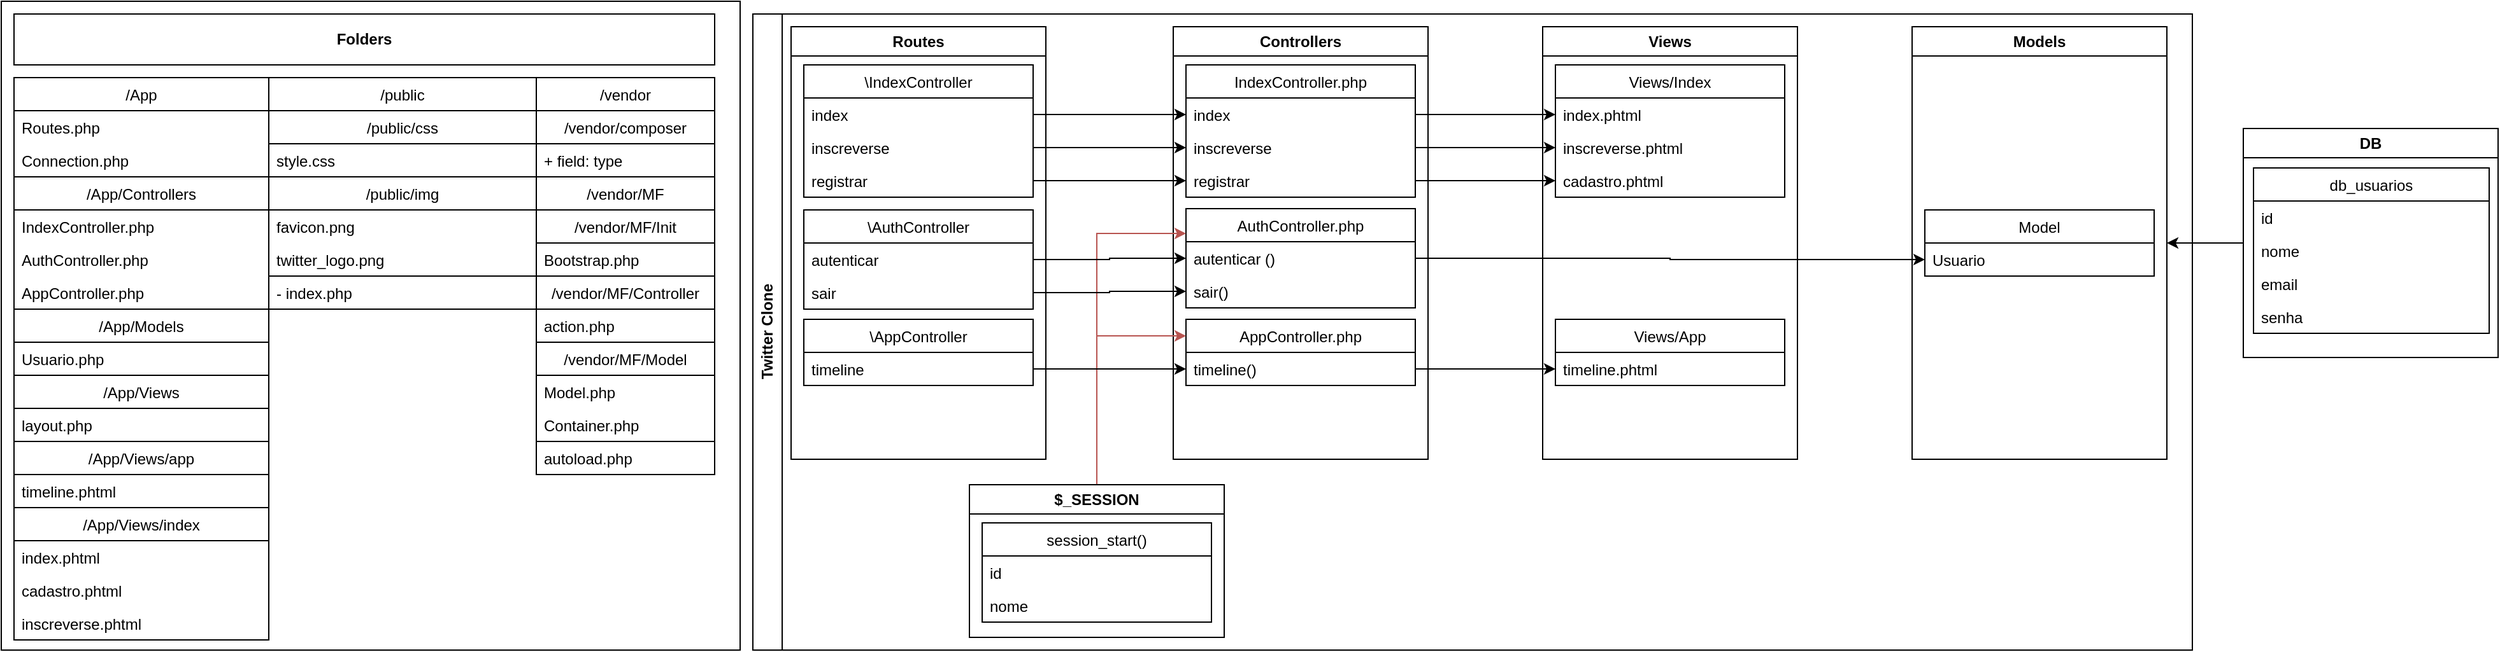 <mxfile version="20.5.3" type="github"><diagram id="r2_OUv4jXfbXvGjK-9VX" name="Página-1"><mxGraphModel dx="2249" dy="694" grid="1" gridSize="10" guides="1" tooltips="1" connect="1" arrows="1" fold="1" page="1" pageScale="1" pageWidth="827" pageHeight="1169" math="0" shadow="0"><root><mxCell id="0"/><mxCell id="1" parent="0"/><mxCell id="SxIXx3oQfH2BCluWrdtz-35" value="Twitter Clone" style="swimlane;horizontal=0;whiteSpace=wrap;html=1;startSize=23;" vertex="1" parent="1"><mxGeometry x="-170" y="110" width="1130" height="500" as="geometry"><mxRectangle x="-170" y="110" width="40" height="60" as="alternateBounds"/></mxGeometry></mxCell><mxCell id="SxIXx3oQfH2BCluWrdtz-36" value="Routes" style="swimlane;whiteSpace=wrap;html=1;" vertex="1" parent="SxIXx3oQfH2BCluWrdtz-35"><mxGeometry x="30" y="10" width="200" height="340" as="geometry"/></mxCell><mxCell id="SxIXx3oQfH2BCluWrdtz-47" value="\IndexController" style="swimlane;fontStyle=0;childLayout=stackLayout;horizontal=1;startSize=26;fillColor=none;horizontalStack=0;resizeParent=1;resizeParentMax=0;resizeLast=0;collapsible=1;marginBottom=0;" vertex="1" parent="SxIXx3oQfH2BCluWrdtz-36"><mxGeometry x="10" y="30" width="180" height="104" as="geometry"/></mxCell><mxCell id="SxIXx3oQfH2BCluWrdtz-48" value="index" style="text;strokeColor=none;fillColor=none;align=left;verticalAlign=top;spacingLeft=4;spacingRight=4;overflow=hidden;rotatable=0;points=[[0,0.5],[1,0.5]];portConstraint=eastwest;" vertex="1" parent="SxIXx3oQfH2BCluWrdtz-47"><mxGeometry y="26" width="180" height="26" as="geometry"/></mxCell><mxCell id="SxIXx3oQfH2BCluWrdtz-49" value="inscreverse" style="text;strokeColor=none;fillColor=none;align=left;verticalAlign=top;spacingLeft=4;spacingRight=4;overflow=hidden;rotatable=0;points=[[0,0.5],[1,0.5]];portConstraint=eastwest;" vertex="1" parent="SxIXx3oQfH2BCluWrdtz-47"><mxGeometry y="52" width="180" height="26" as="geometry"/></mxCell><mxCell id="SxIXx3oQfH2BCluWrdtz-50" value="registrar" style="text;strokeColor=none;fillColor=none;align=left;verticalAlign=top;spacingLeft=4;spacingRight=4;overflow=hidden;rotatable=0;points=[[0,0.5],[1,0.5]];portConstraint=eastwest;" vertex="1" parent="SxIXx3oQfH2BCluWrdtz-47"><mxGeometry y="78" width="180" height="26" as="geometry"/></mxCell><mxCell id="SxIXx3oQfH2BCluWrdtz-51" value="\AuthController" style="swimlane;fontStyle=0;childLayout=stackLayout;horizontal=1;startSize=26;fillColor=none;horizontalStack=0;resizeParent=1;resizeParentMax=0;resizeLast=0;collapsible=1;marginBottom=0;" vertex="1" parent="SxIXx3oQfH2BCluWrdtz-36"><mxGeometry x="10" y="144" width="180" height="78" as="geometry"/></mxCell><mxCell id="SxIXx3oQfH2BCluWrdtz-52" value="autenticar" style="text;strokeColor=none;fillColor=none;align=left;verticalAlign=top;spacingLeft=4;spacingRight=4;overflow=hidden;rotatable=0;points=[[0,0.5],[1,0.5]];portConstraint=eastwest;" vertex="1" parent="SxIXx3oQfH2BCluWrdtz-51"><mxGeometry y="26" width="180" height="26" as="geometry"/></mxCell><mxCell id="SxIXx3oQfH2BCluWrdtz-53" value="sair" style="text;strokeColor=none;fillColor=none;align=left;verticalAlign=top;spacingLeft=4;spacingRight=4;overflow=hidden;rotatable=0;points=[[0,0.5],[1,0.5]];portConstraint=eastwest;" vertex="1" parent="SxIXx3oQfH2BCluWrdtz-51"><mxGeometry y="52" width="180" height="26" as="geometry"/></mxCell><mxCell id="SxIXx3oQfH2BCluWrdtz-54" value="\AppController" style="swimlane;fontStyle=0;childLayout=stackLayout;horizontal=1;startSize=26;fillColor=none;horizontalStack=0;resizeParent=1;resizeParentMax=0;resizeLast=0;collapsible=1;marginBottom=0;" vertex="1" parent="SxIXx3oQfH2BCluWrdtz-36"><mxGeometry x="10" y="230" width="180" height="52" as="geometry"/></mxCell><mxCell id="SxIXx3oQfH2BCluWrdtz-55" value="timeline" style="text;strokeColor=none;fillColor=none;align=left;verticalAlign=top;spacingLeft=4;spacingRight=4;overflow=hidden;rotatable=0;points=[[0,0.5],[1,0.5]];portConstraint=eastwest;" vertex="1" parent="SxIXx3oQfH2BCluWrdtz-54"><mxGeometry y="26" width="180" height="26" as="geometry"/></mxCell><mxCell id="SxIXx3oQfH2BCluWrdtz-32" value="Controllers" style="swimlane;whiteSpace=wrap;html=1;" vertex="1" parent="SxIXx3oQfH2BCluWrdtz-35"><mxGeometry x="330" y="10" width="200" height="340" as="geometry"><mxRectangle x="240" y="10" width="100" height="30" as="alternateBounds"/></mxGeometry></mxCell><mxCell id="SxIXx3oQfH2BCluWrdtz-16" value="IndexController.php" style="swimlane;fontStyle=0;childLayout=stackLayout;horizontal=1;startSize=26;fillColor=none;horizontalStack=0;resizeParent=1;resizeParentMax=0;resizeLast=0;collapsible=1;marginBottom=0;" vertex="1" parent="SxIXx3oQfH2BCluWrdtz-32"><mxGeometry x="10" y="30" width="180" height="104" as="geometry"/></mxCell><mxCell id="SxIXx3oQfH2BCluWrdtz-17" value="index" style="text;strokeColor=none;fillColor=none;align=left;verticalAlign=top;spacingLeft=4;spacingRight=4;overflow=hidden;rotatable=0;points=[[0,0.5],[1,0.5]];portConstraint=eastwest;" vertex="1" parent="SxIXx3oQfH2BCluWrdtz-16"><mxGeometry y="26" width="180" height="26" as="geometry"/></mxCell><mxCell id="SxIXx3oQfH2BCluWrdtz-18" value="inscreverse" style="text;strokeColor=none;fillColor=none;align=left;verticalAlign=top;spacingLeft=4;spacingRight=4;overflow=hidden;rotatable=0;points=[[0,0.5],[1,0.5]];portConstraint=eastwest;" vertex="1" parent="SxIXx3oQfH2BCluWrdtz-16"><mxGeometry y="52" width="180" height="26" as="geometry"/></mxCell><mxCell id="SxIXx3oQfH2BCluWrdtz-19" value="registrar" style="text;strokeColor=none;fillColor=none;align=left;verticalAlign=top;spacingLeft=4;spacingRight=4;overflow=hidden;rotatable=0;points=[[0,0.5],[1,0.5]];portConstraint=eastwest;" vertex="1" parent="SxIXx3oQfH2BCluWrdtz-16"><mxGeometry y="78" width="180" height="26" as="geometry"/></mxCell><mxCell id="SxIXx3oQfH2BCluWrdtz-20" value="AuthController.php" style="swimlane;fontStyle=0;childLayout=stackLayout;horizontal=1;startSize=26;fillColor=none;horizontalStack=0;resizeParent=1;resizeParentMax=0;resizeLast=0;collapsible=1;marginBottom=0;" vertex="1" parent="SxIXx3oQfH2BCluWrdtz-32"><mxGeometry x="10" y="143" width="180" height="78" as="geometry"/></mxCell><mxCell id="SxIXx3oQfH2BCluWrdtz-21" value="autenticar ()" style="text;strokeColor=none;fillColor=none;align=left;verticalAlign=top;spacingLeft=4;spacingRight=4;overflow=hidden;rotatable=0;points=[[0,0.5],[1,0.5]];portConstraint=eastwest;" vertex="1" parent="SxIXx3oQfH2BCluWrdtz-20"><mxGeometry y="26" width="180" height="26" as="geometry"/></mxCell><mxCell id="SxIXx3oQfH2BCluWrdtz-22" value="sair()" style="text;strokeColor=none;fillColor=none;align=left;verticalAlign=top;spacingLeft=4;spacingRight=4;overflow=hidden;rotatable=0;points=[[0,0.5],[1,0.5]];portConstraint=eastwest;" vertex="1" parent="SxIXx3oQfH2BCluWrdtz-20"><mxGeometry y="52" width="180" height="26" as="geometry"/></mxCell><mxCell id="SxIXx3oQfH2BCluWrdtz-24" value="AppController.php" style="swimlane;fontStyle=0;childLayout=stackLayout;horizontal=1;startSize=26;fillColor=none;horizontalStack=0;resizeParent=1;resizeParentMax=0;resizeLast=0;collapsible=1;marginBottom=0;" vertex="1" parent="SxIXx3oQfH2BCluWrdtz-32"><mxGeometry x="10" y="230" width="180" height="52" as="geometry"/></mxCell><mxCell id="SxIXx3oQfH2BCluWrdtz-25" value="timeline()" style="text;strokeColor=none;fillColor=none;align=left;verticalAlign=top;spacingLeft=4;spacingRight=4;overflow=hidden;rotatable=0;points=[[0,0.5],[1,0.5]];portConstraint=eastwest;" vertex="1" parent="SxIXx3oQfH2BCluWrdtz-24"><mxGeometry y="26" width="180" height="26" as="geometry"/></mxCell><mxCell id="SxIXx3oQfH2BCluWrdtz-34" value="Views" style="swimlane;whiteSpace=wrap;html=1;" vertex="1" parent="SxIXx3oQfH2BCluWrdtz-35"><mxGeometry x="620" y="10" width="200" height="340" as="geometry"><mxRectangle x="450" y="10" width="70" height="30" as="alternateBounds"/></mxGeometry></mxCell><mxCell id="SxIXx3oQfH2BCluWrdtz-41" value="Views/App" style="swimlane;fontStyle=0;childLayout=stackLayout;horizontal=1;startSize=26;fillColor=none;horizontalStack=0;resizeParent=1;resizeParentMax=0;resizeLast=0;collapsible=1;marginBottom=0;" vertex="1" parent="SxIXx3oQfH2BCluWrdtz-34"><mxGeometry x="10" y="230" width="180" height="52" as="geometry"/></mxCell><mxCell id="SxIXx3oQfH2BCluWrdtz-42" value="timeline.phtml" style="text;strokeColor=none;fillColor=none;align=left;verticalAlign=top;spacingLeft=4;spacingRight=4;overflow=hidden;rotatable=0;points=[[0,0.5],[1,0.5]];portConstraint=eastwest;" vertex="1" parent="SxIXx3oQfH2BCluWrdtz-41"><mxGeometry y="26" width="180" height="26" as="geometry"/></mxCell><mxCell id="SxIXx3oQfH2BCluWrdtz-37" value="Views/Index" style="swimlane;fontStyle=0;childLayout=stackLayout;horizontal=1;startSize=26;fillColor=none;horizontalStack=0;resizeParent=1;resizeParentMax=0;resizeLast=0;collapsible=1;marginBottom=0;" vertex="1" parent="SxIXx3oQfH2BCluWrdtz-34"><mxGeometry x="10" y="30" width="180" height="104" as="geometry"/></mxCell><mxCell id="SxIXx3oQfH2BCluWrdtz-38" value="index.phtml" style="text;strokeColor=none;fillColor=none;align=left;verticalAlign=top;spacingLeft=4;spacingRight=4;overflow=hidden;rotatable=0;points=[[0,0.5],[1,0.5]];portConstraint=eastwest;" vertex="1" parent="SxIXx3oQfH2BCluWrdtz-37"><mxGeometry y="26" width="180" height="26" as="geometry"/></mxCell><mxCell id="SxIXx3oQfH2BCluWrdtz-39" value="inscreverse.phtml" style="text;strokeColor=none;fillColor=none;align=left;verticalAlign=top;spacingLeft=4;spacingRight=4;overflow=hidden;rotatable=0;points=[[0,0.5],[1,0.5]];portConstraint=eastwest;" vertex="1" parent="SxIXx3oQfH2BCluWrdtz-37"><mxGeometry y="52" width="180" height="26" as="geometry"/></mxCell><mxCell id="SxIXx3oQfH2BCluWrdtz-40" value="cadastro.phtml" style="text;strokeColor=none;fillColor=none;align=left;verticalAlign=top;spacingLeft=4;spacingRight=4;overflow=hidden;rotatable=0;points=[[0,0.5],[1,0.5]];portConstraint=eastwest;" vertex="1" parent="SxIXx3oQfH2BCluWrdtz-37"><mxGeometry y="78" width="180" height="26" as="geometry"/></mxCell><mxCell id="SxIXx3oQfH2BCluWrdtz-33" value="Models" style="swimlane;whiteSpace=wrap;html=1;" vertex="1" parent="SxIXx3oQfH2BCluWrdtz-35"><mxGeometry x="910" y="10" width="200" height="340" as="geometry"><mxRectangle x="660" y="10" width="80" height="30" as="alternateBounds"/></mxGeometry></mxCell><mxCell id="SxIXx3oQfH2BCluWrdtz-45" value="Model" style="swimlane;fontStyle=0;childLayout=stackLayout;horizontal=1;startSize=26;fillColor=none;horizontalStack=0;resizeParent=1;resizeParentMax=0;resizeLast=0;collapsible=1;marginBottom=0;" vertex="1" parent="SxIXx3oQfH2BCluWrdtz-33"><mxGeometry x="10" y="144" width="180" height="52" as="geometry"/></mxCell><mxCell id="SxIXx3oQfH2BCluWrdtz-46" value="Usuario" style="text;strokeColor=none;fillColor=none;align=left;verticalAlign=top;spacingLeft=4;spacingRight=4;overflow=hidden;rotatable=0;points=[[0,0.5],[1,0.5]];portConstraint=eastwest;" vertex="1" parent="SxIXx3oQfH2BCluWrdtz-45"><mxGeometry y="26" width="180" height="26" as="geometry"/></mxCell><mxCell id="SxIXx3oQfH2BCluWrdtz-132" style="edgeStyle=orthogonalEdgeStyle;rounded=0;orthogonalLoop=1;jettySize=auto;html=1;entryX=0;entryY=0.25;entryDx=0;entryDy=0;fillColor=#f8cecc;strokeColor=#b85450;" edge="1" parent="SxIXx3oQfH2BCluWrdtz-35" source="SxIXx3oQfH2BCluWrdtz-88" target="SxIXx3oQfH2BCluWrdtz-20"><mxGeometry relative="1" as="geometry"/></mxCell><mxCell id="SxIXx3oQfH2BCluWrdtz-133" style="edgeStyle=orthogonalEdgeStyle;rounded=0;orthogonalLoop=1;jettySize=auto;html=1;entryX=0;entryY=0.25;entryDx=0;entryDy=0;fillColor=#f8cecc;strokeColor=#b85450;" edge="1" parent="SxIXx3oQfH2BCluWrdtz-35" source="SxIXx3oQfH2BCluWrdtz-88" target="SxIXx3oQfH2BCluWrdtz-24"><mxGeometry relative="1" as="geometry"/></mxCell><mxCell id="SxIXx3oQfH2BCluWrdtz-88" value="$_SESSION" style="swimlane;whiteSpace=wrap;html=1;" vertex="1" parent="SxIXx3oQfH2BCluWrdtz-35"><mxGeometry x="170" y="370" width="200" height="120" as="geometry"/></mxCell><mxCell id="SxIXx3oQfH2BCluWrdtz-89" value="session_start()" style="swimlane;fontStyle=0;childLayout=stackLayout;horizontal=1;startSize=26;fillColor=none;horizontalStack=0;resizeParent=1;resizeParentMax=0;resizeLast=0;collapsible=1;marginBottom=0;" vertex="1" parent="SxIXx3oQfH2BCluWrdtz-88"><mxGeometry x="10" y="30" width="180" height="78" as="geometry"/></mxCell><mxCell id="SxIXx3oQfH2BCluWrdtz-90" value="id" style="text;strokeColor=none;fillColor=none;align=left;verticalAlign=top;spacingLeft=4;spacingRight=4;overflow=hidden;rotatable=0;points=[[0,0.5],[1,0.5]];portConstraint=eastwest;" vertex="1" parent="SxIXx3oQfH2BCluWrdtz-89"><mxGeometry y="26" width="180" height="26" as="geometry"/></mxCell><mxCell id="SxIXx3oQfH2BCluWrdtz-91" value="nome" style="text;strokeColor=none;fillColor=none;align=left;verticalAlign=top;spacingLeft=4;spacingRight=4;overflow=hidden;rotatable=0;points=[[0,0.5],[1,0.5]];portConstraint=eastwest;" vertex="1" parent="SxIXx3oQfH2BCluWrdtz-89"><mxGeometry y="52" width="180" height="26" as="geometry"/></mxCell><mxCell id="SxIXx3oQfH2BCluWrdtz-97" style="edgeStyle=orthogonalEdgeStyle;rounded=0;orthogonalLoop=1;jettySize=auto;html=1;exitX=1;exitY=0.5;exitDx=0;exitDy=0;" edge="1" parent="SxIXx3oQfH2BCluWrdtz-35" source="SxIXx3oQfH2BCluWrdtz-48" target="SxIXx3oQfH2BCluWrdtz-17"><mxGeometry relative="1" as="geometry"/></mxCell><mxCell id="SxIXx3oQfH2BCluWrdtz-100" style="edgeStyle=orthogonalEdgeStyle;rounded=0;orthogonalLoop=1;jettySize=auto;html=1;" edge="1" parent="SxIXx3oQfH2BCluWrdtz-35" source="SxIXx3oQfH2BCluWrdtz-17" target="SxIXx3oQfH2BCluWrdtz-38"><mxGeometry relative="1" as="geometry"/></mxCell><mxCell id="SxIXx3oQfH2BCluWrdtz-101" style="edgeStyle=orthogonalEdgeStyle;rounded=0;orthogonalLoop=1;jettySize=auto;html=1;" edge="1" parent="SxIXx3oQfH2BCluWrdtz-35" source="SxIXx3oQfH2BCluWrdtz-49" target="SxIXx3oQfH2BCluWrdtz-18"><mxGeometry relative="1" as="geometry"/></mxCell><mxCell id="SxIXx3oQfH2BCluWrdtz-102" style="edgeStyle=orthogonalEdgeStyle;rounded=0;orthogonalLoop=1;jettySize=auto;html=1;" edge="1" parent="SxIXx3oQfH2BCluWrdtz-35" source="SxIXx3oQfH2BCluWrdtz-18" target="SxIXx3oQfH2BCluWrdtz-39"><mxGeometry relative="1" as="geometry"/></mxCell><mxCell id="SxIXx3oQfH2BCluWrdtz-103" style="edgeStyle=orthogonalEdgeStyle;rounded=0;orthogonalLoop=1;jettySize=auto;html=1;entryX=0;entryY=0.5;entryDx=0;entryDy=0;" edge="1" parent="SxIXx3oQfH2BCluWrdtz-35" source="SxIXx3oQfH2BCluWrdtz-50" target="SxIXx3oQfH2BCluWrdtz-19"><mxGeometry relative="1" as="geometry"/></mxCell><mxCell id="SxIXx3oQfH2BCluWrdtz-104" style="edgeStyle=orthogonalEdgeStyle;rounded=0;orthogonalLoop=1;jettySize=auto;html=1;" edge="1" parent="SxIXx3oQfH2BCluWrdtz-35" source="SxIXx3oQfH2BCluWrdtz-19" target="SxIXx3oQfH2BCluWrdtz-40"><mxGeometry relative="1" as="geometry"/></mxCell><mxCell id="SxIXx3oQfH2BCluWrdtz-105" style="edgeStyle=orthogonalEdgeStyle;rounded=0;orthogonalLoop=1;jettySize=auto;html=1;entryX=0;entryY=0.5;entryDx=0;entryDy=0;" edge="1" parent="SxIXx3oQfH2BCluWrdtz-35" source="SxIXx3oQfH2BCluWrdtz-52" target="SxIXx3oQfH2BCluWrdtz-21"><mxGeometry relative="1" as="geometry"/></mxCell><mxCell id="SxIXx3oQfH2BCluWrdtz-106" style="edgeStyle=orthogonalEdgeStyle;rounded=0;orthogonalLoop=1;jettySize=auto;html=1;entryX=0;entryY=0.5;entryDx=0;entryDy=0;" edge="1" parent="SxIXx3oQfH2BCluWrdtz-35" source="SxIXx3oQfH2BCluWrdtz-53" target="SxIXx3oQfH2BCluWrdtz-22"><mxGeometry relative="1" as="geometry"/></mxCell><mxCell id="SxIXx3oQfH2BCluWrdtz-107" style="edgeStyle=orthogonalEdgeStyle;rounded=0;orthogonalLoop=1;jettySize=auto;html=1;entryX=0;entryY=0.5;entryDx=0;entryDy=0;" edge="1" parent="SxIXx3oQfH2BCluWrdtz-35" source="SxIXx3oQfH2BCluWrdtz-55" target="SxIXx3oQfH2BCluWrdtz-25"><mxGeometry relative="1" as="geometry"/></mxCell><mxCell id="SxIXx3oQfH2BCluWrdtz-108" style="edgeStyle=orthogonalEdgeStyle;rounded=0;orthogonalLoop=1;jettySize=auto;html=1;" edge="1" parent="SxIXx3oQfH2BCluWrdtz-35" source="SxIXx3oQfH2BCluWrdtz-21" target="SxIXx3oQfH2BCluWrdtz-46"><mxGeometry relative="1" as="geometry"/></mxCell><mxCell id="SxIXx3oQfH2BCluWrdtz-109" style="edgeStyle=orthogonalEdgeStyle;rounded=0;orthogonalLoop=1;jettySize=auto;html=1;" edge="1" parent="SxIXx3oQfH2BCluWrdtz-35" source="SxIXx3oQfH2BCluWrdtz-25" target="SxIXx3oQfH2BCluWrdtz-42"><mxGeometry relative="1" as="geometry"/></mxCell><mxCell id="SxIXx3oQfH2BCluWrdtz-92" value="DB" style="swimlane;whiteSpace=wrap;html=1;" vertex="1" parent="1"><mxGeometry x="1000" y="200" width="200" height="180" as="geometry"/></mxCell><mxCell id="SxIXx3oQfH2BCluWrdtz-111" value="db_usuarios" style="swimlane;fontStyle=0;childLayout=stackLayout;horizontal=1;startSize=26;fillColor=none;horizontalStack=0;resizeParent=1;resizeParentMax=0;resizeLast=0;collapsible=1;marginBottom=0;" vertex="1" parent="SxIXx3oQfH2BCluWrdtz-92"><mxGeometry x="8" y="31" width="185" height="130" as="geometry"/></mxCell><mxCell id="SxIXx3oQfH2BCluWrdtz-112" value="id" style="text;strokeColor=none;fillColor=none;align=left;verticalAlign=top;spacingLeft=4;spacingRight=4;overflow=hidden;rotatable=0;points=[[0,0.5],[1,0.5]];portConstraint=eastwest;" vertex="1" parent="SxIXx3oQfH2BCluWrdtz-111"><mxGeometry y="26" width="185" height="26" as="geometry"/></mxCell><mxCell id="SxIXx3oQfH2BCluWrdtz-113" value="nome" style="text;strokeColor=none;fillColor=none;align=left;verticalAlign=top;spacingLeft=4;spacingRight=4;overflow=hidden;rotatable=0;points=[[0,0.5],[1,0.5]];portConstraint=eastwest;" vertex="1" parent="SxIXx3oQfH2BCluWrdtz-111"><mxGeometry y="52" width="185" height="26" as="geometry"/></mxCell><mxCell id="SxIXx3oQfH2BCluWrdtz-114" value="email" style="text;strokeColor=none;fillColor=none;align=left;verticalAlign=top;spacingLeft=4;spacingRight=4;overflow=hidden;rotatable=0;points=[[0,0.5],[1,0.5]];portConstraint=eastwest;" vertex="1" parent="SxIXx3oQfH2BCluWrdtz-111"><mxGeometry y="78" width="185" height="26" as="geometry"/></mxCell><mxCell id="SxIXx3oQfH2BCluWrdtz-115" value="senha" style="text;strokeColor=none;fillColor=none;align=left;verticalAlign=top;spacingLeft=4;spacingRight=4;overflow=hidden;rotatable=0;points=[[0,0.5],[1,0.5]];portConstraint=eastwest;" vertex="1" parent="SxIXx3oQfH2BCluWrdtz-111"><mxGeometry y="104" width="185" height="26" as="geometry"/></mxCell><mxCell id="SxIXx3oQfH2BCluWrdtz-131" style="edgeStyle=orthogonalEdgeStyle;rounded=0;orthogonalLoop=1;jettySize=auto;html=1;entryX=1;entryY=0.5;entryDx=0;entryDy=0;" edge="1" parent="1" source="SxIXx3oQfH2BCluWrdtz-92" target="SxIXx3oQfH2BCluWrdtz-33"><mxGeometry relative="1" as="geometry"/></mxCell><mxCell id="SxIXx3oQfH2BCluWrdtz-201" value="" style="rounded=0;whiteSpace=wrap;html=1;" vertex="1" parent="1"><mxGeometry x="-760" y="100" width="580" height="510" as="geometry"/></mxCell><mxCell id="SxIXx3oQfH2BCluWrdtz-134" value="/App" style="swimlane;fontStyle=0;childLayout=stackLayout;horizontal=1;startSize=26;fillColor=none;horizontalStack=0;resizeParent=1;resizeParentMax=0;resizeLast=0;collapsible=1;marginBottom=0;" vertex="1" parent="1"><mxGeometry x="-750" y="160" width="200" height="442" as="geometry"><mxRectangle x="-170" y="640" width="120" height="30" as="alternateBounds"/></mxGeometry></mxCell><mxCell id="SxIXx3oQfH2BCluWrdtz-137" value="Routes.php" style="text;strokeColor=none;fillColor=none;align=left;verticalAlign=top;spacingLeft=4;spacingRight=4;overflow=hidden;rotatable=0;points=[[0,0.5],[1,0.5]];portConstraint=eastwest;" vertex="1" parent="SxIXx3oQfH2BCluWrdtz-134"><mxGeometry y="26" width="200" height="26" as="geometry"/></mxCell><mxCell id="SxIXx3oQfH2BCluWrdtz-139" value="Connection.php" style="text;strokeColor=none;fillColor=none;align=left;verticalAlign=top;spacingLeft=4;spacingRight=4;overflow=hidden;rotatable=0;points=[[0,0.5],[1,0.5]];portConstraint=eastwest;" vertex="1" parent="SxIXx3oQfH2BCluWrdtz-134"><mxGeometry y="52" width="200" height="26" as="geometry"/></mxCell><mxCell id="SxIXx3oQfH2BCluWrdtz-157" value="/App/Controllers" style="swimlane;fontStyle=0;childLayout=stackLayout;horizontal=1;startSize=26;fillColor=none;horizontalStack=0;resizeParent=1;resizeParentMax=0;resizeLast=0;collapsible=1;marginBottom=0;" vertex="1" parent="SxIXx3oQfH2BCluWrdtz-134"><mxGeometry y="78" width="200" height="104" as="geometry"><mxRectangle y="78" width="200" height="30" as="alternateBounds"/></mxGeometry></mxCell><mxCell id="SxIXx3oQfH2BCluWrdtz-158" value="IndexController.php" style="text;strokeColor=none;fillColor=none;align=left;verticalAlign=top;spacingLeft=4;spacingRight=4;overflow=hidden;rotatable=0;points=[[0,0.5],[1,0.5]];portConstraint=eastwest;" vertex="1" parent="SxIXx3oQfH2BCluWrdtz-157"><mxGeometry y="26" width="200" height="26" as="geometry"/></mxCell><mxCell id="SxIXx3oQfH2BCluWrdtz-159" value="AuthController.php" style="text;strokeColor=none;fillColor=none;align=left;verticalAlign=top;spacingLeft=4;spacingRight=4;overflow=hidden;rotatable=0;points=[[0,0.5],[1,0.5]];portConstraint=eastwest;" vertex="1" parent="SxIXx3oQfH2BCluWrdtz-157"><mxGeometry y="52" width="200" height="26" as="geometry"/></mxCell><mxCell id="SxIXx3oQfH2BCluWrdtz-160" value="AppController.php" style="text;strokeColor=none;fillColor=none;align=left;verticalAlign=top;spacingLeft=4;spacingRight=4;overflow=hidden;rotatable=0;points=[[0,0.5],[1,0.5]];portConstraint=eastwest;" vertex="1" parent="SxIXx3oQfH2BCluWrdtz-157"><mxGeometry y="78" width="200" height="26" as="geometry"/></mxCell><mxCell id="SxIXx3oQfH2BCluWrdtz-163" value="/App/Models" style="swimlane;fontStyle=0;childLayout=stackLayout;horizontal=1;startSize=26;fillColor=none;horizontalStack=0;resizeParent=1;resizeParentMax=0;resizeLast=0;collapsible=1;marginBottom=0;" vertex="1" parent="SxIXx3oQfH2BCluWrdtz-134"><mxGeometry y="182" width="200" height="52" as="geometry"><mxRectangle y="182" width="200" height="30" as="alternateBounds"/></mxGeometry></mxCell><mxCell id="SxIXx3oQfH2BCluWrdtz-164" value="Usuario.php" style="text;strokeColor=none;fillColor=none;align=left;verticalAlign=top;spacingLeft=4;spacingRight=4;overflow=hidden;rotatable=0;points=[[0,0.5],[1,0.5]];portConstraint=eastwest;" vertex="1" parent="SxIXx3oQfH2BCluWrdtz-163"><mxGeometry y="26" width="200" height="26" as="geometry"/></mxCell><mxCell id="SxIXx3oQfH2BCluWrdtz-167" value="/App/Views" style="swimlane;fontStyle=0;childLayout=stackLayout;horizontal=1;startSize=26;fillColor=none;horizontalStack=0;resizeParent=1;resizeParentMax=0;resizeLast=0;collapsible=1;marginBottom=0;" vertex="1" parent="SxIXx3oQfH2BCluWrdtz-134"><mxGeometry y="234" width="200" height="208" as="geometry"><mxRectangle y="234" width="200" height="30" as="alternateBounds"/></mxGeometry></mxCell><mxCell id="SxIXx3oQfH2BCluWrdtz-168" value="layout.php&#10;" style="text;strokeColor=none;fillColor=none;align=left;verticalAlign=top;spacingLeft=4;spacingRight=4;overflow=hidden;rotatable=0;points=[[0,0.5],[1,0.5]];portConstraint=eastwest;" vertex="1" parent="SxIXx3oQfH2BCluWrdtz-167"><mxGeometry y="26" width="200" height="26" as="geometry"/></mxCell><mxCell id="SxIXx3oQfH2BCluWrdtz-171" value="/App/Views/app" style="swimlane;fontStyle=0;childLayout=stackLayout;horizontal=1;startSize=26;fillColor=none;horizontalStack=0;resizeParent=1;resizeParentMax=0;resizeLast=0;collapsible=1;marginBottom=0;" vertex="1" parent="SxIXx3oQfH2BCluWrdtz-167"><mxGeometry y="52" width="200" height="156" as="geometry"><mxRectangle y="52" width="200" height="30" as="alternateBounds"/></mxGeometry></mxCell><mxCell id="SxIXx3oQfH2BCluWrdtz-172" value="timeline.phtml" style="text;strokeColor=none;fillColor=none;align=left;verticalAlign=top;spacingLeft=4;spacingRight=4;overflow=hidden;rotatable=0;points=[[0,0.5],[1,0.5]];portConstraint=eastwest;" vertex="1" parent="SxIXx3oQfH2BCluWrdtz-171"><mxGeometry y="26" width="200" height="26" as="geometry"/></mxCell><mxCell id="SxIXx3oQfH2BCluWrdtz-169" value="/App/Views/index" style="swimlane;fontStyle=0;childLayout=stackLayout;horizontal=1;startSize=26;fillColor=none;horizontalStack=0;resizeParent=1;resizeParentMax=0;resizeLast=0;collapsible=1;marginBottom=0;" vertex="1" parent="SxIXx3oQfH2BCluWrdtz-171"><mxGeometry y="52" width="200" height="104" as="geometry"><mxRectangle y="52" width="200" height="30" as="alternateBounds"/></mxGeometry></mxCell><mxCell id="SxIXx3oQfH2BCluWrdtz-174" value="index.phtml" style="text;strokeColor=none;fillColor=none;align=left;verticalAlign=top;spacingLeft=4;spacingRight=4;overflow=hidden;rotatable=0;points=[[0,0.5],[1,0.5]];portConstraint=eastwest;" vertex="1" parent="SxIXx3oQfH2BCluWrdtz-169"><mxGeometry y="26" width="200" height="26" as="geometry"/></mxCell><mxCell id="SxIXx3oQfH2BCluWrdtz-173" value="cadastro.phtml" style="text;strokeColor=none;fillColor=none;align=left;verticalAlign=top;spacingLeft=4;spacingRight=4;overflow=hidden;rotatable=0;points=[[0,0.5],[1,0.5]];portConstraint=eastwest;" vertex="1" parent="SxIXx3oQfH2BCluWrdtz-169"><mxGeometry y="52" width="200" height="26" as="geometry"/></mxCell><mxCell id="SxIXx3oQfH2BCluWrdtz-170" value="inscreverse.phtml" style="text;strokeColor=none;fillColor=none;align=left;verticalAlign=top;spacingLeft=4;spacingRight=4;overflow=hidden;rotatable=0;points=[[0,0.5],[1,0.5]];portConstraint=eastwest;" vertex="1" parent="SxIXx3oQfH2BCluWrdtz-169"><mxGeometry y="78" width="200" height="26" as="geometry"/></mxCell><mxCell id="SxIXx3oQfH2BCluWrdtz-141" value="/public" style="swimlane;fontStyle=0;childLayout=stackLayout;horizontal=1;startSize=26;fillColor=none;horizontalStack=0;resizeParent=1;resizeParentMax=0;resizeLast=0;collapsible=1;marginBottom=0;" vertex="1" parent="1"><mxGeometry x="-550" y="160" width="210" height="182" as="geometry"><mxRectangle x="-50" y="640" width="120" height="30" as="alternateBounds"/></mxGeometry></mxCell><mxCell id="SxIXx3oQfH2BCluWrdtz-147" value="/public/css" style="swimlane;fontStyle=0;childLayout=stackLayout;horizontal=1;startSize=26;fillColor=none;horizontalStack=0;resizeParent=1;resizeParentMax=0;resizeLast=0;collapsible=1;marginBottom=0;" vertex="1" parent="SxIXx3oQfH2BCluWrdtz-141"><mxGeometry y="26" width="210" height="52" as="geometry"><mxRectangle y="26" width="210" height="30" as="alternateBounds"/></mxGeometry></mxCell><mxCell id="SxIXx3oQfH2BCluWrdtz-148" value="style.css" style="text;strokeColor=none;fillColor=none;align=left;verticalAlign=top;spacingLeft=4;spacingRight=4;overflow=hidden;rotatable=0;points=[[0,0.5],[1,0.5]];portConstraint=eastwest;" vertex="1" parent="SxIXx3oQfH2BCluWrdtz-147"><mxGeometry y="26" width="210" height="26" as="geometry"/></mxCell><mxCell id="SxIXx3oQfH2BCluWrdtz-152" value="/public/img" style="swimlane;fontStyle=0;childLayout=stackLayout;horizontal=1;startSize=26;fillColor=none;horizontalStack=0;resizeParent=1;resizeParentMax=0;resizeLast=0;collapsible=1;marginBottom=0;" vertex="1" parent="SxIXx3oQfH2BCluWrdtz-141"><mxGeometry y="78" width="210" height="78" as="geometry"><mxRectangle y="56" width="210" height="30" as="alternateBounds"/></mxGeometry></mxCell><mxCell id="SxIXx3oQfH2BCluWrdtz-153" value="favicon.png" style="text;strokeColor=none;fillColor=none;align=left;verticalAlign=top;spacingLeft=4;spacingRight=4;overflow=hidden;rotatable=0;points=[[0,0.5],[1,0.5]];portConstraint=eastwest;" vertex="1" parent="SxIXx3oQfH2BCluWrdtz-152"><mxGeometry y="26" width="210" height="26" as="geometry"/></mxCell><mxCell id="SxIXx3oQfH2BCluWrdtz-154" value="twitter_logo.png" style="text;strokeColor=none;fillColor=none;align=left;verticalAlign=top;spacingLeft=4;spacingRight=4;overflow=hidden;rotatable=0;points=[[0,0.5],[1,0.5]];portConstraint=eastwest;" vertex="1" parent="SxIXx3oQfH2BCluWrdtz-152"><mxGeometry y="52" width="210" height="26" as="geometry"/></mxCell><mxCell id="SxIXx3oQfH2BCluWrdtz-145" value="- index.php" style="text;strokeColor=none;fillColor=none;align=left;verticalAlign=top;spacingLeft=4;spacingRight=4;overflow=hidden;rotatable=0;points=[[0,0.5],[1,0.5]];portConstraint=eastwest;" vertex="1" parent="SxIXx3oQfH2BCluWrdtz-141"><mxGeometry y="156" width="210" height="26" as="geometry"/></mxCell><mxCell id="SxIXx3oQfH2BCluWrdtz-177" value="/vendor" style="swimlane;fontStyle=0;childLayout=stackLayout;horizontal=1;startSize=26;fillColor=none;horizontalStack=0;resizeParent=1;resizeParentMax=0;resizeLast=0;collapsible=1;marginBottom=0;" vertex="1" parent="1"><mxGeometry x="-340" y="160" width="140" height="312" as="geometry"><mxRectangle x="160" y="640" width="120" height="30" as="alternateBounds"/></mxGeometry></mxCell><mxCell id="SxIXx3oQfH2BCluWrdtz-185" value="/vendor/composer" style="swimlane;fontStyle=0;childLayout=stackLayout;horizontal=1;startSize=26;fillColor=none;horizontalStack=0;resizeParent=1;resizeParentMax=0;resizeLast=0;collapsible=1;marginBottom=0;" vertex="1" parent="SxIXx3oQfH2BCluWrdtz-177"><mxGeometry y="26" width="140" height="52" as="geometry"><mxRectangle y="26" width="140" height="30" as="alternateBounds"/></mxGeometry></mxCell><mxCell id="SxIXx3oQfH2BCluWrdtz-188" value="+ field: type" style="text;strokeColor=none;fillColor=none;align=left;verticalAlign=top;spacingLeft=4;spacingRight=4;overflow=hidden;rotatable=0;points=[[0,0.5],[1,0.5]];portConstraint=eastwest;" vertex="1" parent="SxIXx3oQfH2BCluWrdtz-185"><mxGeometry y="26" width="140" height="26" as="geometry"/></mxCell><mxCell id="SxIXx3oQfH2BCluWrdtz-181" value="/vendor/MF" style="swimlane;fontStyle=0;childLayout=stackLayout;horizontal=1;startSize=26;fillColor=none;horizontalStack=0;resizeParent=1;resizeParentMax=0;resizeLast=0;collapsible=1;marginBottom=0;" vertex="1" parent="SxIXx3oQfH2BCluWrdtz-177"><mxGeometry y="78" width="140" height="208" as="geometry"><mxRectangle y="78" width="140" height="30" as="alternateBounds"/></mxGeometry></mxCell><mxCell id="SxIXx3oQfH2BCluWrdtz-196" value="/vendor/MF/Init" style="swimlane;fontStyle=0;childLayout=stackLayout;horizontal=1;startSize=26;fillColor=none;horizontalStack=0;resizeParent=1;resizeParentMax=0;resizeLast=0;collapsible=1;marginBottom=0;" vertex="1" parent="SxIXx3oQfH2BCluWrdtz-181"><mxGeometry y="26" width="140" height="52" as="geometry"><mxRectangle y="26" width="140" height="30" as="alternateBounds"/></mxGeometry></mxCell><mxCell id="SxIXx3oQfH2BCluWrdtz-197" value="Bootstrap.php" style="text;strokeColor=none;fillColor=none;align=left;verticalAlign=top;spacingLeft=4;spacingRight=4;overflow=hidden;rotatable=0;points=[[0,0.5],[1,0.5]];portConstraint=eastwest;" vertex="1" parent="SxIXx3oQfH2BCluWrdtz-196"><mxGeometry y="26" width="140" height="26" as="geometry"/></mxCell><mxCell id="SxIXx3oQfH2BCluWrdtz-194" value="/vendor/MF/Controller" style="swimlane;fontStyle=0;childLayout=stackLayout;horizontal=1;startSize=26;fillColor=none;horizontalStack=0;resizeParent=1;resizeParentMax=0;resizeLast=0;collapsible=1;marginBottom=0;" vertex="1" parent="SxIXx3oQfH2BCluWrdtz-181"><mxGeometry y="78" width="140" height="52" as="geometry"><mxRectangle y="78" width="140" height="30" as="alternateBounds"/></mxGeometry></mxCell><mxCell id="SxIXx3oQfH2BCluWrdtz-195" value="action.php" style="text;strokeColor=none;fillColor=none;align=left;verticalAlign=top;spacingLeft=4;spacingRight=4;overflow=hidden;rotatable=0;points=[[0,0.5],[1,0.5]];portConstraint=eastwest;" vertex="1" parent="SxIXx3oQfH2BCluWrdtz-194"><mxGeometry y="26" width="140" height="26" as="geometry"/></mxCell><mxCell id="SxIXx3oQfH2BCluWrdtz-190" value="/vendor/MF/Model" style="swimlane;fontStyle=0;childLayout=stackLayout;horizontal=1;startSize=26;fillColor=none;horizontalStack=0;resizeParent=1;resizeParentMax=0;resizeLast=0;collapsible=1;marginBottom=0;" vertex="1" parent="SxIXx3oQfH2BCluWrdtz-181"><mxGeometry y="130" width="140" height="78" as="geometry"><mxRectangle y="130" width="140" height="30" as="alternateBounds"/></mxGeometry></mxCell><mxCell id="SxIXx3oQfH2BCluWrdtz-198" value="Model.php" style="text;strokeColor=none;fillColor=none;align=left;verticalAlign=top;spacingLeft=4;spacingRight=4;overflow=hidden;rotatable=0;points=[[0,0.5],[1,0.5]];portConstraint=eastwest;" vertex="1" parent="SxIXx3oQfH2BCluWrdtz-190"><mxGeometry y="26" width="140" height="26" as="geometry"/></mxCell><mxCell id="SxIXx3oQfH2BCluWrdtz-191" value="Container.php" style="text;strokeColor=none;fillColor=none;align=left;verticalAlign=top;spacingLeft=4;spacingRight=4;overflow=hidden;rotatable=0;points=[[0,0.5],[1,0.5]];portConstraint=eastwest;" vertex="1" parent="SxIXx3oQfH2BCluWrdtz-190"><mxGeometry y="52" width="140" height="26" as="geometry"/></mxCell><mxCell id="SxIXx3oQfH2BCluWrdtz-178" value="autoload.php" style="text;strokeColor=none;fillColor=none;align=left;verticalAlign=top;spacingLeft=4;spacingRight=4;overflow=hidden;rotatable=0;points=[[0,0.5],[1,0.5]];portConstraint=eastwest;" vertex="1" parent="SxIXx3oQfH2BCluWrdtz-177"><mxGeometry y="286" width="140" height="26" as="geometry"/></mxCell><mxCell id="SxIXx3oQfH2BCluWrdtz-203" value="&lt;b&gt;Folders&lt;/b&gt;" style="rounded=0;whiteSpace=wrap;html=1;" vertex="1" parent="1"><mxGeometry x="-750" y="110" width="550" height="40" as="geometry"/></mxCell></root></mxGraphModel></diagram></mxfile>